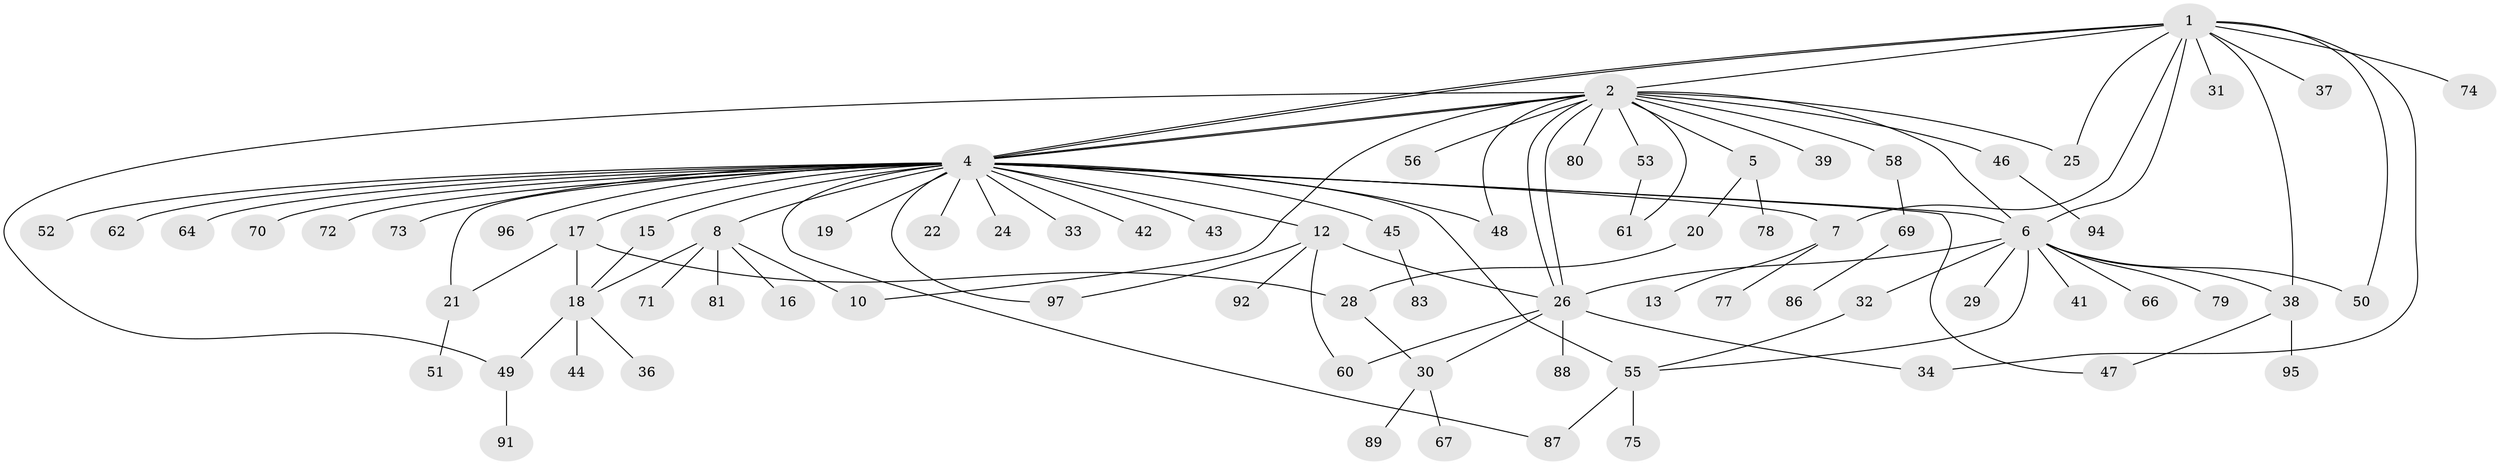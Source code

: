 // original degree distribution, {8: 0.01, 15: 0.01, 5: 0.03, 29: 0.01, 3: 0.1, 2: 0.24, 4: 0.04, 6: 0.04, 1: 0.5, 7: 0.01, 12: 0.01}
// Generated by graph-tools (version 1.1) at 2025/11/02/21/25 10:11:09]
// undirected, 77 vertices, 104 edges
graph export_dot {
graph [start="1"]
  node [color=gray90,style=filled];
  1 [super="+14"];
  2 [super="+3"];
  4 [super="+11"];
  5;
  6 [super="+27"];
  7 [super="+40"];
  8 [super="+9"];
  10;
  12 [super="+99"];
  13;
  15;
  16 [super="+35"];
  17;
  18 [super="+23"];
  19;
  20 [super="+68"];
  21 [super="+84"];
  22;
  24;
  25;
  26 [super="+54"];
  28 [super="+59"];
  29;
  30 [super="+57"];
  31;
  32;
  33;
  34;
  36;
  37;
  38 [super="+65"];
  39 [super="+100"];
  41;
  42;
  43;
  44;
  45;
  46 [super="+85"];
  47;
  48;
  49;
  50;
  51;
  52;
  53;
  55 [super="+63"];
  56 [super="+76"];
  58 [super="+98"];
  60 [super="+82"];
  61;
  62;
  64;
  66;
  67;
  69 [super="+93"];
  70;
  71;
  72;
  73;
  74;
  75;
  77;
  78;
  79 [super="+90"];
  80;
  81;
  83;
  86;
  87;
  88;
  89;
  91;
  92;
  94;
  95;
  96;
  97;
  1 -- 2;
  1 -- 4;
  1 -- 4;
  1 -- 7;
  1 -- 31;
  1 -- 34;
  1 -- 50;
  1 -- 37;
  1 -- 6;
  1 -- 38;
  1 -- 25;
  1 -- 74;
  2 -- 4;
  2 -- 4;
  2 -- 5;
  2 -- 6;
  2 -- 10;
  2 -- 25;
  2 -- 26;
  2 -- 26;
  2 -- 39;
  2 -- 48;
  2 -- 49;
  2 -- 58;
  2 -- 61;
  2 -- 80;
  2 -- 53;
  2 -- 56;
  2 -- 46;
  4 -- 7;
  4 -- 8;
  4 -- 15;
  4 -- 17;
  4 -- 19;
  4 -- 22;
  4 -- 24;
  4 -- 33;
  4 -- 42;
  4 -- 43;
  4 -- 45;
  4 -- 47;
  4 -- 48;
  4 -- 52;
  4 -- 55;
  4 -- 62;
  4 -- 70;
  4 -- 72;
  4 -- 73;
  4 -- 87;
  4 -- 96;
  4 -- 97;
  4 -- 6;
  4 -- 64;
  4 -- 12;
  4 -- 21;
  5 -- 20;
  5 -- 78;
  6 -- 32;
  6 -- 66;
  6 -- 38;
  6 -- 41;
  6 -- 79;
  6 -- 50;
  6 -- 55;
  6 -- 29;
  6 -- 26;
  7 -- 13;
  7 -- 77;
  8 -- 10;
  8 -- 16;
  8 -- 18;
  8 -- 71;
  8 -- 81;
  12 -- 60;
  12 -- 92;
  12 -- 97;
  12 -- 26;
  15 -- 18;
  17 -- 18;
  17 -- 21;
  17 -- 28;
  18 -- 36;
  18 -- 44;
  18 -- 49;
  20 -- 28;
  21 -- 51;
  26 -- 34;
  26 -- 60;
  26 -- 88;
  26 -- 30;
  28 -- 30;
  30 -- 67;
  30 -- 89;
  32 -- 55;
  38 -- 47;
  38 -- 95;
  45 -- 83;
  46 -- 94;
  49 -- 91;
  53 -- 61;
  55 -- 75;
  55 -- 87;
  58 -- 69;
  69 -- 86;
}
